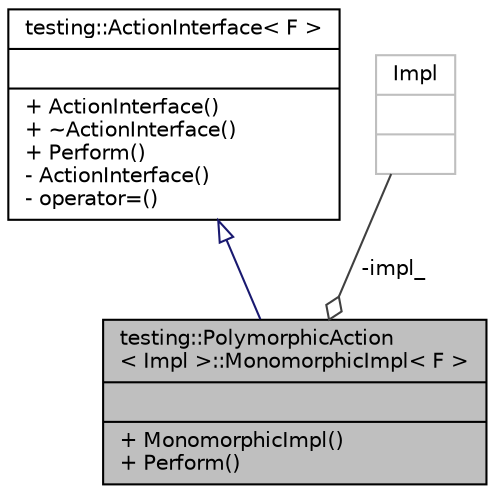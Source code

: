 digraph "testing::PolymorphicAction&lt; Impl &gt;::MonomorphicImpl&lt; F &gt;"
{
 // LATEX_PDF_SIZE
  bgcolor="transparent";
  edge [fontname="Helvetica",fontsize="10",labelfontname="Helvetica",labelfontsize="10"];
  node [fontname="Helvetica",fontsize="10",shape=record];
  Node1 [label="{testing::PolymorphicAction\l\< Impl \>::MonomorphicImpl\< F \>\n||+ MonomorphicImpl()\l+ Perform()\l}",height=0.2,width=0.4,color="black", fillcolor="grey75", style="filled", fontcolor="black",tooltip=" "];
  Node2 -> Node1 [dir="back",color="midnightblue",fontsize="10",style="solid",arrowtail="onormal",fontname="Helvetica"];
  Node2 [label="{testing::ActionInterface\< F \>\n||+ ActionInterface()\l+ ~ActionInterface()\l+ Perform()\l- ActionInterface()\l- operator=()\l}",height=0.2,width=0.4,color="black",URL="$classtesting_1_1ActionInterface.html",tooltip=" "];
  Node3 -> Node1 [color="grey25",fontsize="10",style="solid",label=" -impl_" ,arrowhead="odiamond",fontname="Helvetica"];
  Node3 [label="{Impl\n||}",height=0.2,width=0.4,color="grey75",tooltip=" "];
}
